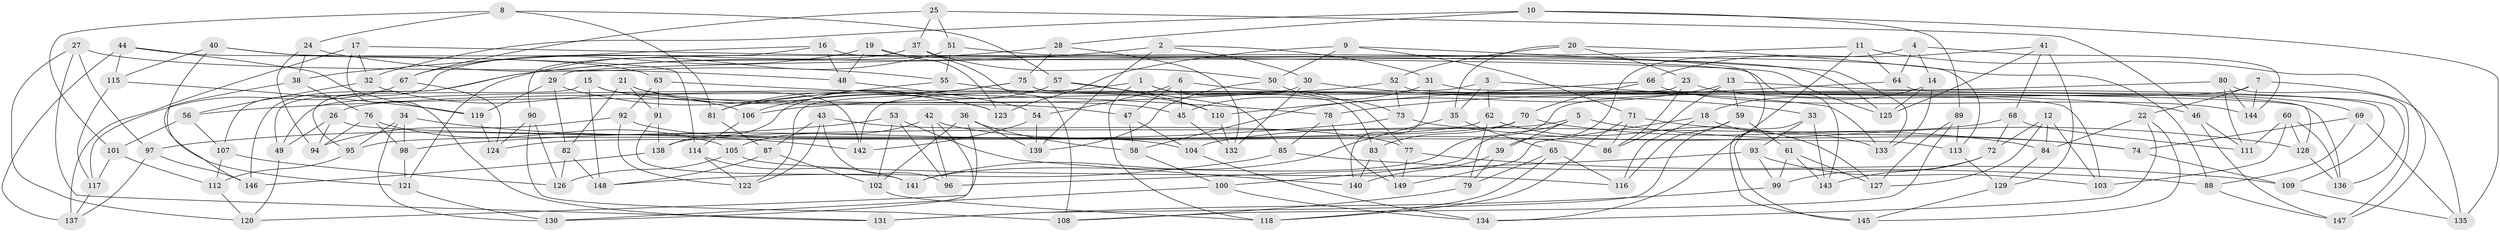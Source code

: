 // Generated by graph-tools (version 1.1) at 2025/38/03/09/25 02:38:19]
// undirected, 149 vertices, 298 edges
graph export_dot {
graph [start="1"]
  node [color=gray90,style=filled];
  1;
  2;
  3;
  4;
  5;
  6;
  7;
  8;
  9;
  10;
  11;
  12;
  13;
  14;
  15;
  16;
  17;
  18;
  19;
  20;
  21;
  22;
  23;
  24;
  25;
  26;
  27;
  28;
  29;
  30;
  31;
  32;
  33;
  34;
  35;
  36;
  37;
  38;
  39;
  40;
  41;
  42;
  43;
  44;
  45;
  46;
  47;
  48;
  49;
  50;
  51;
  52;
  53;
  54;
  55;
  56;
  57;
  58;
  59;
  60;
  61;
  62;
  63;
  64;
  65;
  66;
  67;
  68;
  69;
  70;
  71;
  72;
  73;
  74;
  75;
  76;
  77;
  78;
  79;
  80;
  81;
  82;
  83;
  84;
  85;
  86;
  87;
  88;
  89;
  90;
  91;
  92;
  93;
  94;
  95;
  96;
  97;
  98;
  99;
  100;
  101;
  102;
  103;
  104;
  105;
  106;
  107;
  108;
  109;
  110;
  111;
  112;
  113;
  114;
  115;
  116;
  117;
  118;
  119;
  120;
  121;
  122;
  123;
  124;
  125;
  126;
  127;
  128;
  129;
  130;
  131;
  132;
  133;
  134;
  135;
  136;
  137;
  138;
  139;
  140;
  141;
  142;
  143;
  144;
  145;
  146;
  147;
  148;
  149;
  1 -- 77;
  1 -- 118;
  1 -- 26;
  1 -- 83;
  2 -- 31;
  2 -- 146;
  2 -- 139;
  2 -- 30;
  3 -- 62;
  3 -- 133;
  3 -- 35;
  3 -- 49;
  4 -- 14;
  4 -- 39;
  4 -- 144;
  4 -- 64;
  5 -- 74;
  5 -- 100;
  5 -- 39;
  5 -- 138;
  6 -- 54;
  6 -- 46;
  6 -- 47;
  6 -- 45;
  7 -- 135;
  7 -- 141;
  7 -- 144;
  7 -- 22;
  8 -- 57;
  8 -- 24;
  8 -- 81;
  8 -- 101;
  9 -- 50;
  9 -- 71;
  9 -- 123;
  9 -- 133;
  10 -- 135;
  10 -- 89;
  10 -- 32;
  10 -- 28;
  11 -- 64;
  11 -- 29;
  11 -- 147;
  11 -- 134;
  12 -- 72;
  12 -- 127;
  12 -- 84;
  12 -- 103;
  13 -- 109;
  13 -- 59;
  13 -- 58;
  13 -- 86;
  14 -- 125;
  14 -- 133;
  14 -- 18;
  15 -- 142;
  15 -- 148;
  15 -- 49;
  15 -- 47;
  16 -- 48;
  16 -- 113;
  16 -- 90;
  16 -- 38;
  17 -- 32;
  17 -- 125;
  17 -- 137;
  17 -- 131;
  18 -- 116;
  18 -- 149;
  18 -- 133;
  19 -- 123;
  19 -- 125;
  19 -- 67;
  19 -- 48;
  20 -- 88;
  20 -- 52;
  20 -- 23;
  20 -- 35;
  21 -- 45;
  21 -- 91;
  21 -- 82;
  21 -- 123;
  22 -- 134;
  22 -- 145;
  22 -- 84;
  23 -- 69;
  23 -- 86;
  23 -- 122;
  24 -- 55;
  24 -- 38;
  24 -- 94;
  25 -- 37;
  25 -- 51;
  25 -- 67;
  25 -- 46;
  26 -- 113;
  26 -- 94;
  26 -- 49;
  27 -- 48;
  27 -- 120;
  27 -- 97;
  27 -- 131;
  28 -- 75;
  28 -- 95;
  28 -- 132;
  29 -- 123;
  29 -- 119;
  29 -- 82;
  30 -- 142;
  30 -- 132;
  30 -- 33;
  31 -- 140;
  31 -- 128;
  31 -- 45;
  32 -- 56;
  32 -- 106;
  33 -- 145;
  33 -- 143;
  33 -- 93;
  34 -- 95;
  34 -- 98;
  34 -- 142;
  34 -- 130;
  35 -- 65;
  35 -- 141;
  36 -- 139;
  36 -- 102;
  36 -- 120;
  36 -- 58;
  37 -- 107;
  37 -- 50;
  37 -- 108;
  38 -- 146;
  38 -- 76;
  39 -- 140;
  39 -- 79;
  40 -- 114;
  40 -- 63;
  40 -- 115;
  40 -- 121;
  41 -- 125;
  41 -- 68;
  41 -- 129;
  41 -- 66;
  42 -- 130;
  42 -- 105;
  42 -- 86;
  42 -- 96;
  43 -- 96;
  43 -- 87;
  43 -- 77;
  43 -- 122;
  44 -- 115;
  44 -- 137;
  44 -- 119;
  44 -- 143;
  45 -- 132;
  46 -- 147;
  46 -- 111;
  47 -- 58;
  47 -- 104;
  48 -- 54;
  49 -- 120;
  50 -- 139;
  50 -- 73;
  51 -- 121;
  51 -- 55;
  51 -- 145;
  52 -- 103;
  52 -- 73;
  52 -- 56;
  53 -- 102;
  53 -- 96;
  53 -- 97;
  53 -- 140;
  54 -- 142;
  54 -- 139;
  55 -- 110;
  55 -- 81;
  56 -- 107;
  56 -- 101;
  57 -- 138;
  57 -- 85;
  57 -- 110;
  58 -- 100;
  59 -- 116;
  59 -- 61;
  59 -- 131;
  60 -- 111;
  60 -- 103;
  60 -- 128;
  60 -- 136;
  61 -- 127;
  61 -- 143;
  61 -- 99;
  62 -- 79;
  62 -- 95;
  62 -- 127;
  63 -- 78;
  63 -- 92;
  63 -- 91;
  64 -- 136;
  64 -- 78;
  65 -- 116;
  65 -- 79;
  65 -- 118;
  66 -- 144;
  66 -- 70;
  66 -- 110;
  67 -- 117;
  67 -- 124;
  68 -- 111;
  68 -- 72;
  68 -- 104;
  69 -- 135;
  69 -- 74;
  69 -- 88;
  70 -- 124;
  70 -- 84;
  70 -- 83;
  71 -- 118;
  71 -- 74;
  71 -- 86;
  72 -- 99;
  72 -- 143;
  73 -- 128;
  73 -- 98;
  74 -- 109;
  75 -- 136;
  75 -- 106;
  75 -- 81;
  76 -- 98;
  76 -- 94;
  76 -- 105;
  77 -- 149;
  77 -- 109;
  78 -- 85;
  78 -- 149;
  79 -- 108;
  80 -- 144;
  80 -- 111;
  80 -- 147;
  80 -- 106;
  81 -- 87;
  82 -- 126;
  82 -- 148;
  83 -- 149;
  83 -- 140;
  84 -- 129;
  85 -- 148;
  85 -- 88;
  87 -- 148;
  87 -- 102;
  88 -- 147;
  89 -- 108;
  89 -- 127;
  89 -- 113;
  90 -- 108;
  90 -- 124;
  90 -- 126;
  91 -- 141;
  91 -- 138;
  92 -- 94;
  92 -- 122;
  92 -- 104;
  93 -- 96;
  93 -- 103;
  93 -- 99;
  95 -- 112;
  97 -- 137;
  97 -- 146;
  98 -- 121;
  99 -- 131;
  100 -- 134;
  100 -- 130;
  101 -- 117;
  101 -- 112;
  102 -- 118;
  104 -- 134;
  105 -- 116;
  105 -- 126;
  106 -- 114;
  107 -- 112;
  107 -- 126;
  109 -- 135;
  110 -- 132;
  112 -- 120;
  113 -- 129;
  114 -- 141;
  114 -- 122;
  115 -- 119;
  115 -- 117;
  117 -- 137;
  119 -- 124;
  121 -- 130;
  128 -- 136;
  129 -- 145;
  138 -- 146;
}
